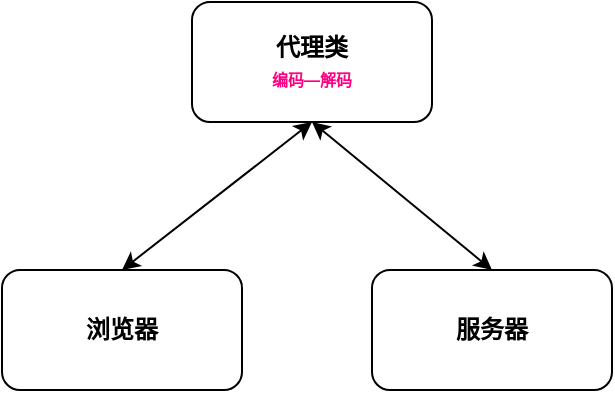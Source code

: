 <mxfile version="10.6.7" type="device"><diagram id="60W7VW256mkdlo0DF09l" name="第 1 页"><mxGraphModel dx="882" dy="673" grid="1" gridSize="10" guides="1" tooltips="1" connect="1" arrows="1" fold="1" page="1" pageScale="1" pageWidth="827" pageHeight="1169" math="0" shadow="0"><root><mxCell id="0"/><mxCell id="1" parent="0"/><mxCell id="Y_EuFyzXak5tLB31x2-9-1" value="代理类&lt;br&gt;&lt;font style=&quot;font-size: 8px&quot; color=&quot;#ff0080&quot;&gt;编码—解码&lt;/font&gt;&lt;br&gt;" style="rounded=1;whiteSpace=wrap;html=1;fontStyle=1" vertex="1" parent="1"><mxGeometry x="380" y="150" width="120" height="60" as="geometry"/></mxCell><mxCell id="Y_EuFyzXak5tLB31x2-9-2" value="服务器" style="rounded=1;whiteSpace=wrap;html=1;fontStyle=1" vertex="1" parent="1"><mxGeometry x="470" y="284" width="120" height="60" as="geometry"/></mxCell><mxCell id="Y_EuFyzXak5tLB31x2-9-3" value="浏览器" style="rounded=1;whiteSpace=wrap;html=1;fontStyle=1" vertex="1" parent="1"><mxGeometry x="285" y="284" width="120" height="60" as="geometry"/></mxCell><mxCell id="Y_EuFyzXak5tLB31x2-9-4" value="" style="endArrow=classic;startArrow=classic;html=1;exitX=0.5;exitY=0;exitDx=0;exitDy=0;entryX=0.5;entryY=1;entryDx=0;entryDy=0;fontStyle=1" edge="1" parent="1" source="Y_EuFyzXak5tLB31x2-9-3" target="Y_EuFyzXak5tLB31x2-9-1"><mxGeometry width="50" height="50" relative="1" as="geometry"><mxPoint x="440" y="280" as="sourcePoint"/><mxPoint x="490" y="230" as="targetPoint"/></mxGeometry></mxCell><mxCell id="Y_EuFyzXak5tLB31x2-9-5" value="" style="endArrow=classic;startArrow=classic;html=1;exitX=0.5;exitY=0;exitDx=0;exitDy=0;entryX=0.5;entryY=1;entryDx=0;entryDy=0;fontStyle=1" edge="1" parent="1" source="Y_EuFyzXak5tLB31x2-9-2" target="Y_EuFyzXak5tLB31x2-9-1"><mxGeometry width="50" height="50" relative="1" as="geometry"><mxPoint x="580" y="230" as="sourcePoint"/><mxPoint x="630" y="180" as="targetPoint"/></mxGeometry></mxCell></root></mxGraphModel></diagram></mxfile>